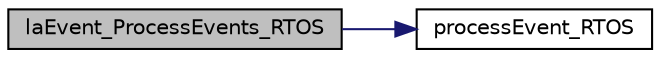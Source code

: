digraph "laEvent_ProcessEvents_RTOS"
{
 // LATEX_PDF_SIZE
  edge [fontname="Helvetica",fontsize="10",labelfontname="Helvetica",labelfontsize="10"];
  node [fontname="Helvetica",fontsize="10",shape=record];
  rankdir="LR";
  Node1 [label="laEvent_ProcessEvents_RTOS",height=0.2,width=0.4,color="black", fillcolor="grey75", style="filled", fontcolor="black",tooltip=" "];
  Node1 -> Node2 [color="midnightblue",fontsize="10",style="solid",fontname="Helvetica"];
  Node2 [label="processEvent_RTOS",height=0.2,width=0.4,color="black", fillcolor="white", style="filled",URL="$legato__event__rtos_8c.html#acebec19a86c54ac69fcc9d51092e9086",tooltip=" "];
}
